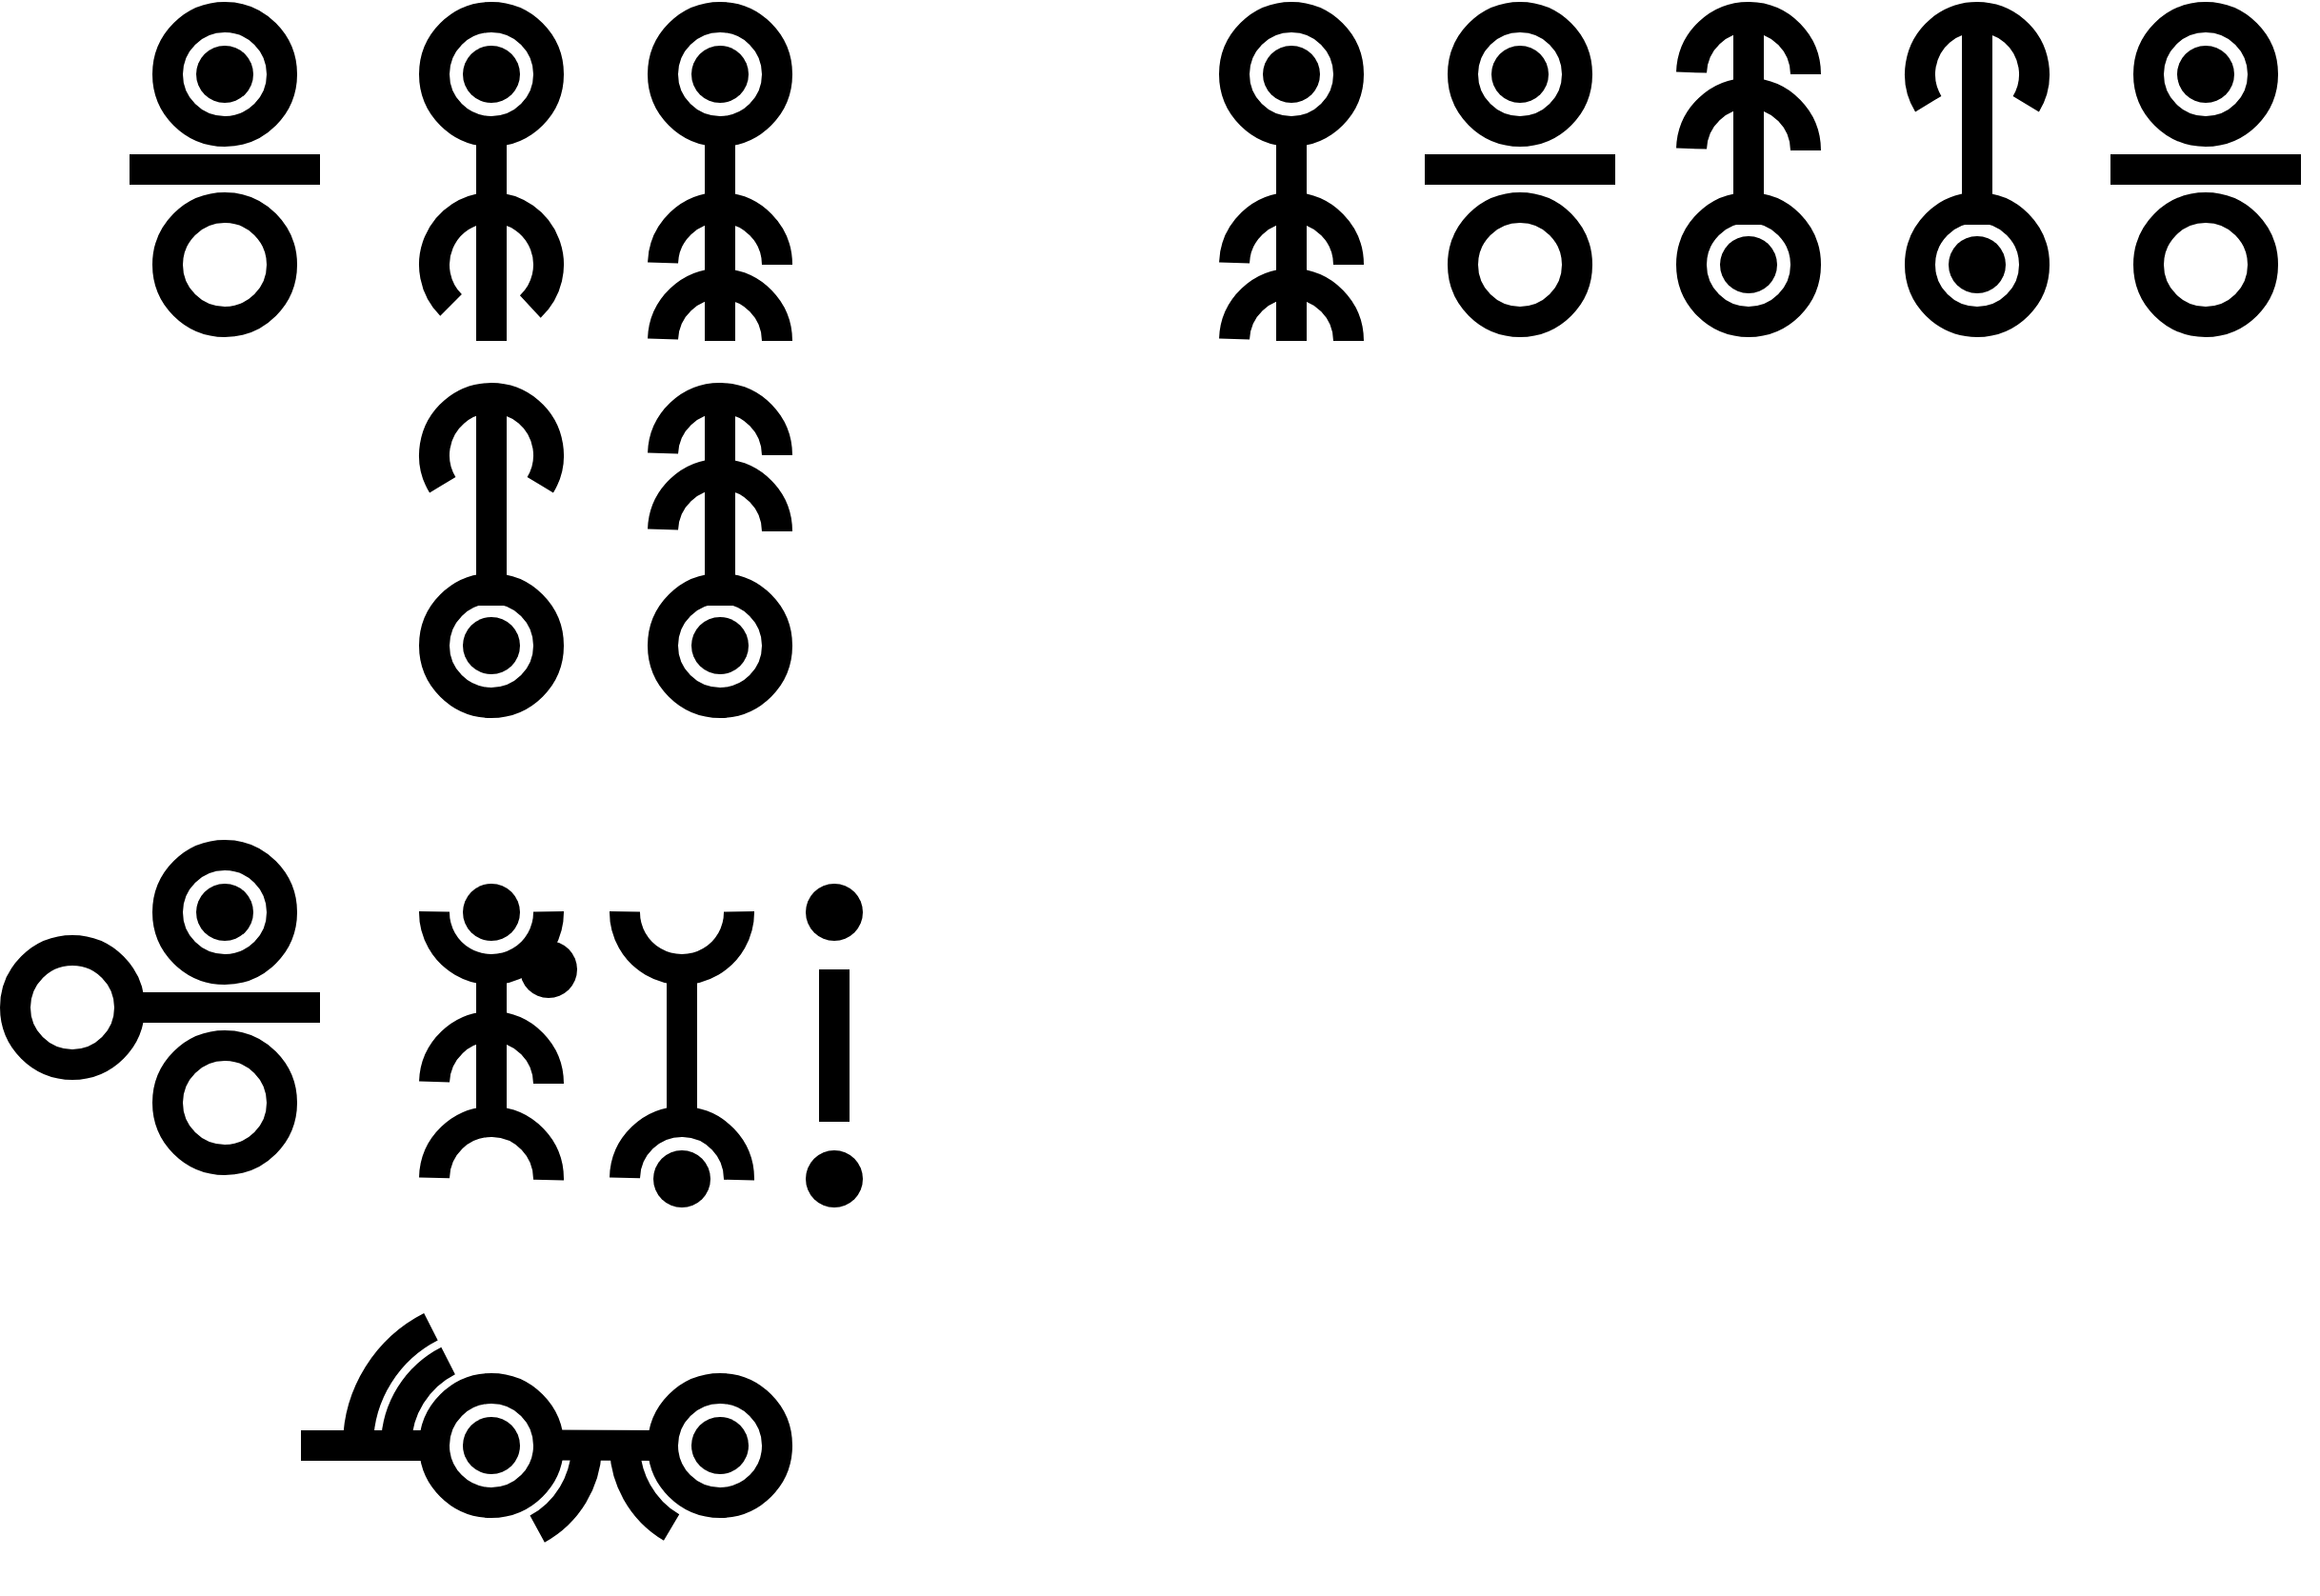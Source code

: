 <mxfile version="20.3.0" type="device"><diagram id="Q8AZ2sGIUglEmSKYdpak" name="Page-1"><mxGraphModel dx="890" dy="561" grid="1" gridSize="10" guides="1" tooltips="1" connect="1" arrows="1" fold="1" page="1" pageScale="1" pageWidth="1100" pageHeight="850" math="0" shadow="0"><root><mxCell id="0"/><mxCell id="1" parent="0"/><mxCell id="puftRLiTjnYUKR2iou3b-1" value="" style="ellipse;whiteSpace=wrap;html=1;aspect=fixed;fillColor=none;strokeWidth=16;connectable=0;" parent="1" vertex="1"><mxGeometry x="130" y="290" width="60" height="60" as="geometry"/></mxCell><mxCell id="puftRLiTjnYUKR2iou3b-2" value="" style="endArrow=none;html=1;rounded=0;strokeWidth=16;" parent="1" edge="1"><mxGeometry width="50" height="50" relative="1" as="geometry"><mxPoint x="210" y="370" as="sourcePoint"/><mxPoint x="110" y="370" as="targetPoint"/></mxGeometry></mxCell><mxCell id="puftRLiTjnYUKR2iou3b-3" value="" style="ellipse;whiteSpace=wrap;html=1;aspect=fixed;strokeWidth=16;fillColor=#000000;strokeColor=none;connectable=0;" parent="1" vertex="1"><mxGeometry x="145" y="305" width="30" height="30" as="geometry"/></mxCell><mxCell id="puftRLiTjnYUKR2iou3b-4" value="" style="ellipse;whiteSpace=wrap;html=1;aspect=fixed;fillColor=none;strokeWidth=16;connectable=0;" parent="1" vertex="1"><mxGeometry x="130" y="390" width="60" height="60" as="geometry"/></mxCell><mxCell id="puftRLiTjnYUKR2iou3b-9" value="" style="ellipse;whiteSpace=wrap;html=1;aspect=fixed;fillColor=none;strokeWidth=16;connectable=0;" parent="1" vertex="1"><mxGeometry x="270" y="290" width="60" height="60" as="geometry"/></mxCell><mxCell id="puftRLiTjnYUKR2iou3b-10" value="" style="endArrow=none;html=1;rounded=0;strokeWidth=16;" parent="1" edge="1"><mxGeometry width="50" height="50" relative="1" as="geometry"><mxPoint x="300" y="350" as="sourcePoint"/><mxPoint x="300" y="460" as="targetPoint"/></mxGeometry></mxCell><mxCell id="puftRLiTjnYUKR2iou3b-11" value="" style="ellipse;whiteSpace=wrap;html=1;aspect=fixed;strokeWidth=16;fillColor=#000000;strokeColor=none;connectable=0;" parent="1" vertex="1"><mxGeometry x="285" y="305" width="30" height="30" as="geometry"/></mxCell><mxCell id="puftRLiTjnYUKR2iou3b-13" value="" style="verticalLabelPosition=bottom;verticalAlign=top;html=1;shape=mxgraph.basic.arc;startAngle=0.625;endAngle=0.381;strokeWidth=16;fillColor=#000000;" parent="1" vertex="1"><mxGeometry x="270" y="390" width="60" height="60" as="geometry"/></mxCell><mxCell id="puftRLiTjnYUKR2iou3b-14" value="" style="ellipse;whiteSpace=wrap;html=1;aspect=fixed;fillColor=none;strokeWidth=16;connectable=0;" parent="1" vertex="1"><mxGeometry x="270" y="590" width="60" height="60" as="geometry"/></mxCell><mxCell id="puftRLiTjnYUKR2iou3b-15" value="" style="endArrow=none;html=1;rounded=0;strokeWidth=16;" parent="1" edge="1"><mxGeometry width="50" height="50" relative="1" as="geometry"><mxPoint x="300" y="489" as="sourcePoint"/><mxPoint x="300" y="599.0" as="targetPoint"/></mxGeometry></mxCell><mxCell id="puftRLiTjnYUKR2iou3b-16" value="" style="ellipse;whiteSpace=wrap;html=1;aspect=fixed;strokeWidth=16;fillColor=#000000;strokeColor=none;connectable=0;" parent="1" vertex="1"><mxGeometry x="285" y="605" width="30" height="30" as="geometry"/></mxCell><mxCell id="puftRLiTjnYUKR2iou3b-17" value="" style="verticalLabelPosition=bottom;verticalAlign=top;html=1;shape=mxgraph.basic.arc;startAngle=0.663;endAngle=0.337;strokeWidth=16;fillColor=#000000;" parent="1" vertex="1"><mxGeometry x="270" y="490" width="60" height="60" as="geometry"/></mxCell><mxCell id="puftRLiTjnYUKR2iou3b-18" value="" style="ellipse;whiteSpace=wrap;html=1;aspect=fixed;fillColor=none;strokeWidth=16;connectable=0;" parent="1" vertex="1"><mxGeometry x="390" y="290" width="60" height="60" as="geometry"/></mxCell><mxCell id="puftRLiTjnYUKR2iou3b-19" value="" style="endArrow=none;html=1;rounded=0;strokeWidth=16;" parent="1" edge="1"><mxGeometry width="50" height="50" relative="1" as="geometry"><mxPoint x="420" y="350" as="sourcePoint"/><mxPoint x="420" y="460" as="targetPoint"/></mxGeometry></mxCell><mxCell id="puftRLiTjnYUKR2iou3b-20" value="" style="ellipse;whiteSpace=wrap;html=1;aspect=fixed;strokeWidth=16;fillColor=#000000;strokeColor=none;connectable=0;" parent="1" vertex="1"><mxGeometry x="405" y="305" width="30" height="30" as="geometry"/></mxCell><mxCell id="puftRLiTjnYUKR2iou3b-21" value="" style="verticalLabelPosition=bottom;verticalAlign=top;html=1;shape=mxgraph.basic.arc;startAngle=0.755;endAngle=0.25;strokeWidth=16;fillColor=#000000;" parent="1" vertex="1"><mxGeometry x="390" y="390" width="60" height="60" as="geometry"/></mxCell><mxCell id="puftRLiTjnYUKR2iou3b-22" value="" style="verticalLabelPosition=bottom;verticalAlign=top;html=1;shape=mxgraph.basic.arc;startAngle=0.755;endAngle=0.25;strokeWidth=16;fillColor=#000000;" parent="1" vertex="1"><mxGeometry x="390" y="430" width="60" height="60" as="geometry"/></mxCell><mxCell id="puftRLiTjnYUKR2iou3b-31" value="" style="ellipse;whiteSpace=wrap;html=1;aspect=fixed;fillColor=none;strokeWidth=16;connectable=0;" parent="1" vertex="1"><mxGeometry x="390" y="590" width="60" height="60" as="geometry"/></mxCell><mxCell id="puftRLiTjnYUKR2iou3b-32" value="" style="endArrow=none;html=1;rounded=0;strokeWidth=16;" parent="1" edge="1"><mxGeometry width="50" height="50" relative="1" as="geometry"><mxPoint x="420" y="489" as="sourcePoint"/><mxPoint x="420" y="599.0" as="targetPoint"/></mxGeometry></mxCell><mxCell id="puftRLiTjnYUKR2iou3b-33" value="" style="ellipse;whiteSpace=wrap;html=1;aspect=fixed;strokeWidth=16;fillColor=#000000;strokeColor=none;connectable=0;" parent="1" vertex="1"><mxGeometry x="405" y="605" width="30" height="30" as="geometry"/></mxCell><mxCell id="puftRLiTjnYUKR2iou3b-35" value="" style="verticalLabelPosition=bottom;verticalAlign=top;html=1;shape=mxgraph.basic.arc;startAngle=0.755;endAngle=0.25;strokeWidth=16;fillColor=#000000;" parent="1" vertex="1"><mxGeometry x="390" y="490" width="60" height="60" as="geometry"/></mxCell><mxCell id="puftRLiTjnYUKR2iou3b-36" value="" style="verticalLabelPosition=bottom;verticalAlign=top;html=1;shape=mxgraph.basic.arc;startAngle=0.755;endAngle=0.25;strokeWidth=16;fillColor=#000000;" parent="1" vertex="1"><mxGeometry x="390" y="530" width="60" height="60" as="geometry"/></mxCell><mxCell id="oh88vhuzX6xgpIXKpUGP-1" value="" style="ellipse;whiteSpace=wrap;html=1;aspect=fixed;fillColor=none;strokeWidth=16;connectable=0;" vertex="1" parent="1"><mxGeometry x="690" y="290" width="60" height="60" as="geometry"/></mxCell><mxCell id="oh88vhuzX6xgpIXKpUGP-2" value="" style="endArrow=none;html=1;rounded=0;strokeWidth=16;" edge="1" parent="1"><mxGeometry width="50" height="50" relative="1" as="geometry"><mxPoint x="720" y="350" as="sourcePoint"/><mxPoint x="720" y="460" as="targetPoint"/></mxGeometry></mxCell><mxCell id="oh88vhuzX6xgpIXKpUGP-3" value="" style="ellipse;whiteSpace=wrap;html=1;aspect=fixed;strokeWidth=16;fillColor=#000000;strokeColor=none;connectable=0;" vertex="1" parent="1"><mxGeometry x="705" y="305" width="30" height="30" as="geometry"/></mxCell><mxCell id="oh88vhuzX6xgpIXKpUGP-4" value="" style="verticalLabelPosition=bottom;verticalAlign=top;html=1;shape=mxgraph.basic.arc;startAngle=0.755;endAngle=0.25;strokeWidth=16;fillColor=#000000;" vertex="1" parent="1"><mxGeometry x="690" y="390" width="60" height="60" as="geometry"/></mxCell><mxCell id="oh88vhuzX6xgpIXKpUGP-5" value="" style="verticalLabelPosition=bottom;verticalAlign=top;html=1;shape=mxgraph.basic.arc;startAngle=0.755;endAngle=0.25;strokeWidth=16;fillColor=#000000;" vertex="1" parent="1"><mxGeometry x="690" y="430" width="60" height="60" as="geometry"/></mxCell><mxCell id="oh88vhuzX6xgpIXKpUGP-6" value="" style="ellipse;whiteSpace=wrap;html=1;aspect=fixed;fillColor=none;strokeWidth=16;connectable=0;" vertex="1" parent="1"><mxGeometry x="810" y="290" width="60" height="60" as="geometry"/></mxCell><mxCell id="oh88vhuzX6xgpIXKpUGP-7" value="" style="endArrow=none;html=1;rounded=0;strokeWidth=16;" edge="1" parent="1"><mxGeometry width="50" height="50" relative="1" as="geometry"><mxPoint x="890" y="370" as="sourcePoint"/><mxPoint x="790" y="370" as="targetPoint"/></mxGeometry></mxCell><mxCell id="oh88vhuzX6xgpIXKpUGP-8" value="" style="ellipse;whiteSpace=wrap;html=1;aspect=fixed;strokeWidth=16;fillColor=#000000;strokeColor=none;connectable=0;" vertex="1" parent="1"><mxGeometry x="825" y="305" width="30" height="30" as="geometry"/></mxCell><mxCell id="oh88vhuzX6xgpIXKpUGP-9" value="" style="ellipse;whiteSpace=wrap;html=1;aspect=fixed;fillColor=none;strokeWidth=16;connectable=0;" vertex="1" parent="1"><mxGeometry x="810" y="390" width="60" height="60" as="geometry"/></mxCell><mxCell id="oh88vhuzX6xgpIXKpUGP-10" value="" style="ellipse;whiteSpace=wrap;html=1;aspect=fixed;fillColor=none;strokeWidth=16;connectable=0;" vertex="1" parent="1"><mxGeometry x="930" y="390" width="60" height="60" as="geometry"/></mxCell><mxCell id="oh88vhuzX6xgpIXKpUGP-11" value="" style="endArrow=none;html=1;rounded=0;strokeWidth=16;" edge="1" parent="1"><mxGeometry width="50" height="50" relative="1" as="geometry"><mxPoint x="960" y="289" as="sourcePoint"/><mxPoint x="960" y="399.0" as="targetPoint"/></mxGeometry></mxCell><mxCell id="oh88vhuzX6xgpIXKpUGP-12" value="" style="ellipse;whiteSpace=wrap;html=1;aspect=fixed;strokeWidth=16;fillColor=#000000;strokeColor=none;connectable=0;" vertex="1" parent="1"><mxGeometry x="945" y="405" width="30" height="30" as="geometry"/></mxCell><mxCell id="oh88vhuzX6xgpIXKpUGP-13" value="" style="verticalLabelPosition=bottom;verticalAlign=top;html=1;shape=mxgraph.basic.arc;startAngle=0.755;endAngle=0.25;strokeWidth=16;fillColor=#000000;" vertex="1" parent="1"><mxGeometry x="930" y="290" width="60" height="60" as="geometry"/></mxCell><mxCell id="oh88vhuzX6xgpIXKpUGP-14" value="" style="verticalLabelPosition=bottom;verticalAlign=top;html=1;shape=mxgraph.basic.arc;startAngle=0.755;endAngle=0.25;strokeWidth=16;fillColor=#000000;" vertex="1" parent="1"><mxGeometry x="930" y="330" width="60" height="60" as="geometry"/></mxCell><mxCell id="oh88vhuzX6xgpIXKpUGP-15" value="" style="ellipse;whiteSpace=wrap;html=1;aspect=fixed;fillColor=none;strokeWidth=16;connectable=0;" vertex="1" parent="1"><mxGeometry x="1050" y="390" width="60" height="60" as="geometry"/></mxCell><mxCell id="oh88vhuzX6xgpIXKpUGP-16" value="" style="endArrow=none;html=1;rounded=0;strokeWidth=16;" edge="1" parent="1"><mxGeometry width="50" height="50" relative="1" as="geometry"><mxPoint x="1080" y="289" as="sourcePoint"/><mxPoint x="1080" y="399.0" as="targetPoint"/></mxGeometry></mxCell><mxCell id="oh88vhuzX6xgpIXKpUGP-17" value="" style="ellipse;whiteSpace=wrap;html=1;aspect=fixed;strokeWidth=16;fillColor=#000000;strokeColor=none;connectable=0;" vertex="1" parent="1"><mxGeometry x="1065" y="405" width="30" height="30" as="geometry"/></mxCell><mxCell id="oh88vhuzX6xgpIXKpUGP-18" value="" style="verticalLabelPosition=bottom;verticalAlign=top;html=1;shape=mxgraph.basic.arc;startAngle=0.663;endAngle=0.337;strokeWidth=16;fillColor=#000000;" vertex="1" parent="1"><mxGeometry x="1050" y="290" width="60" height="60" as="geometry"/></mxCell><mxCell id="oh88vhuzX6xgpIXKpUGP-19" value="" style="ellipse;whiteSpace=wrap;html=1;aspect=fixed;fillColor=none;strokeWidth=16;connectable=0;" vertex="1" parent="1"><mxGeometry x="1170" y="290" width="60" height="60" as="geometry"/></mxCell><mxCell id="oh88vhuzX6xgpIXKpUGP-20" value="" style="endArrow=none;html=1;rounded=0;strokeWidth=16;" edge="1" parent="1"><mxGeometry width="50" height="50" relative="1" as="geometry"><mxPoint x="1250" y="370" as="sourcePoint"/><mxPoint x="1150" y="370" as="targetPoint"/></mxGeometry></mxCell><mxCell id="oh88vhuzX6xgpIXKpUGP-21" value="" style="ellipse;whiteSpace=wrap;html=1;aspect=fixed;strokeWidth=16;fillColor=#000000;strokeColor=none;connectable=0;" vertex="1" parent="1"><mxGeometry x="1185" y="305" width="30" height="30" as="geometry"/></mxCell><mxCell id="oh88vhuzX6xgpIXKpUGP-22" value="" style="ellipse;whiteSpace=wrap;html=1;aspect=fixed;fillColor=none;strokeWidth=16;connectable=0;" vertex="1" parent="1"><mxGeometry x="1170" y="390" width="60" height="60" as="geometry"/></mxCell><mxCell id="oh88vhuzX6xgpIXKpUGP-120" value="" style="ellipse;whiteSpace=wrap;html=1;aspect=fixed;fillColor=none;strokeWidth=16;connectable=0;" vertex="1" parent="1"><mxGeometry x="130" y="730" width="60" height="60" as="geometry"/></mxCell><mxCell id="oh88vhuzX6xgpIXKpUGP-121" value="" style="endArrow=none;html=1;rounded=0;strokeWidth=16;" edge="1" parent="1"><mxGeometry width="50" height="50" relative="1" as="geometry"><mxPoint x="210" y="810" as="sourcePoint"/><mxPoint x="110" y="810" as="targetPoint"/></mxGeometry></mxCell><mxCell id="oh88vhuzX6xgpIXKpUGP-122" value="" style="ellipse;whiteSpace=wrap;html=1;aspect=fixed;strokeWidth=16;fillColor=#000000;strokeColor=none;connectable=0;" vertex="1" parent="1"><mxGeometry x="145" y="745" width="30" height="30" as="geometry"/></mxCell><mxCell id="oh88vhuzX6xgpIXKpUGP-123" value="" style="ellipse;whiteSpace=wrap;html=1;aspect=fixed;fillColor=none;strokeWidth=16;connectable=0;" vertex="1" parent="1"><mxGeometry x="130" y="830" width="60" height="60" as="geometry"/></mxCell><mxCell id="oh88vhuzX6xgpIXKpUGP-125" value="" style="endArrow=none;html=1;rounded=0;strokeWidth=16;" edge="1" parent="1"><mxGeometry width="50" height="50" relative="1" as="geometry"><mxPoint x="300" y="790" as="sourcePoint"/><mxPoint x="300" y="870" as="targetPoint"/></mxGeometry></mxCell><mxCell id="oh88vhuzX6xgpIXKpUGP-126" value="" style="ellipse;whiteSpace=wrap;html=1;aspect=fixed;strokeWidth=16;fillColor=#000000;strokeColor=none;connectable=0;" vertex="1" parent="1"><mxGeometry x="285" y="745" width="30" height="30" as="geometry"/></mxCell><mxCell id="oh88vhuzX6xgpIXKpUGP-127" value="" style="verticalLabelPosition=bottom;verticalAlign=top;html=1;shape=mxgraph.basic.arc;startAngle=0.753;endAngle=0.253;strokeWidth=16;fillColor=#000000;connectable=0;" vertex="1" parent="1"><mxGeometry x="270" y="870" width="60" height="60" as="geometry"/></mxCell><mxCell id="oh88vhuzX6xgpIXKpUGP-136" value="" style="verticalLabelPosition=bottom;verticalAlign=top;html=1;shape=mxgraph.basic.arc;startAngle=0.755;endAngle=0.25;strokeWidth=16;fillColor=#000000;" vertex="1" parent="1"><mxGeometry x="270" y="820" width="60" height="60" as="geometry"/></mxCell><mxCell id="oh88vhuzX6xgpIXKpUGP-145" value="" style="ellipse;whiteSpace=wrap;html=1;aspect=fixed;fillColor=none;strokeWidth=16;connectable=0;" vertex="1" parent="1"><mxGeometry x="50" y="780" width="60" height="60" as="geometry"/></mxCell><mxCell id="oh88vhuzX6xgpIXKpUGP-146" value="" style="verticalLabelPosition=bottom;verticalAlign=top;html=1;shape=mxgraph.basic.arc;startAngle=0.248;endAngle=0.752;strokeWidth=16;fillColor=#000000;" vertex="1" parent="1"><mxGeometry x="270" y="730" width="60" height="60" as="geometry"/></mxCell><mxCell id="oh88vhuzX6xgpIXKpUGP-147" value="" style="endArrow=none;html=1;rounded=0;strokeWidth=16;" edge="1" parent="1"><mxGeometry width="50" height="50" relative="1" as="geometry"><mxPoint x="400" y="790" as="sourcePoint"/><mxPoint x="400" y="870" as="targetPoint"/></mxGeometry></mxCell><mxCell id="oh88vhuzX6xgpIXKpUGP-148" value="" style="ellipse;whiteSpace=wrap;html=1;aspect=fixed;strokeWidth=16;fillColor=#000000;strokeColor=none;connectable=0;" vertex="1" parent="1"><mxGeometry x="385" y="885" width="30" height="30" as="geometry"/></mxCell><mxCell id="oh88vhuzX6xgpIXKpUGP-150" value="" style="verticalLabelPosition=bottom;verticalAlign=top;html=1;shape=mxgraph.basic.arc;startAngle=0.248;endAngle=0.752;strokeWidth=16;fillColor=#000000;" vertex="1" parent="1"><mxGeometry x="370" y="730" width="60" height="60" as="geometry"/></mxCell><mxCell id="oh88vhuzX6xgpIXKpUGP-151" value="" style="verticalLabelPosition=bottom;verticalAlign=top;html=1;shape=mxgraph.basic.arc;startAngle=0.753;endAngle=0.253;strokeWidth=16;fillColor=#000000;connectable=0;" vertex="1" parent="1"><mxGeometry x="370" y="870" width="60" height="60" as="geometry"/></mxCell><mxCell id="oh88vhuzX6xgpIXKpUGP-152" value="" style="endArrow=none;html=1;rounded=0;strokeWidth=16;" edge="1" parent="1"><mxGeometry width="50" height="50" relative="1" as="geometry"><mxPoint x="480" y="790" as="sourcePoint"/><mxPoint x="480" y="870" as="targetPoint"/></mxGeometry></mxCell><mxCell id="oh88vhuzX6xgpIXKpUGP-153" value="" style="ellipse;whiteSpace=wrap;html=1;aspect=fixed;strokeWidth=16;fillColor=#000000;strokeColor=none;connectable=0;" vertex="1" parent="1"><mxGeometry x="465" y="745" width="30" height="30" as="geometry"/></mxCell><mxCell id="oh88vhuzX6xgpIXKpUGP-154" value="" style="ellipse;whiteSpace=wrap;html=1;aspect=fixed;strokeWidth=16;fillColor=#000000;strokeColor=none;connectable=0;" vertex="1" parent="1"><mxGeometry x="465" y="885" width="30" height="30" as="geometry"/></mxCell><mxCell id="oh88vhuzX6xgpIXKpUGP-155" value="" style="endArrow=none;html=1;rounded=0;strokeWidth=16;" edge="1" parent="1"><mxGeometry width="50" height="50" relative="1" as="geometry"><mxPoint x="270" y="1040" as="sourcePoint"/><mxPoint x="200" y="1040" as="targetPoint"/></mxGeometry></mxCell><mxCell id="oh88vhuzX6xgpIXKpUGP-159" value="" style="ellipse;whiteSpace=wrap;html=1;aspect=fixed;fillColor=none;strokeWidth=16;connectable=0;" vertex="1" parent="1"><mxGeometry x="270" y="1010" width="60" height="60" as="geometry"/></mxCell><mxCell id="oh88vhuzX6xgpIXKpUGP-160" value="" style="verticalLabelPosition=bottom;verticalAlign=top;html=1;shape=mxgraph.basic.arc;startAngle=0.753;endAngle=0.925;strokeWidth=16;fillColor=#000000;connectable=0;" vertex="1" parent="1"><mxGeometry x="250" y="990" width="100" height="100" as="geometry"/></mxCell><mxCell id="oh88vhuzX6xgpIXKpUGP-162" value="" style="ellipse;whiteSpace=wrap;html=1;aspect=fixed;strokeWidth=16;fillColor=#000000;strokeColor=none;connectable=0;" vertex="1" parent="1"><mxGeometry x="315" y="775" width="30" height="30" as="geometry"/></mxCell><mxCell id="oh88vhuzX6xgpIXKpUGP-164" value="" style="verticalLabelPosition=bottom;verticalAlign=top;html=1;shape=mxgraph.basic.arc;startAngle=0.753;endAngle=0.925;strokeWidth=16;fillColor=#000000;connectable=0;" vertex="1" parent="1"><mxGeometry x="230" y="970" width="140" height="140" as="geometry"/></mxCell><mxCell id="oh88vhuzX6xgpIXKpUGP-165" value="" style="endArrow=none;html=1;rounded=0;strokeWidth=16;" edge="1" parent="1"><mxGeometry width="50" height="50" relative="1" as="geometry"><mxPoint x="390" y="1040" as="sourcePoint"/><mxPoint x="330" y="1039.8" as="targetPoint"/></mxGeometry></mxCell><mxCell id="oh88vhuzX6xgpIXKpUGP-166" value="" style="verticalLabelPosition=bottom;verticalAlign=top;html=1;shape=mxgraph.basic.arc;startAngle=0.253;endAngle=0.42;strokeWidth=16;fillColor=#000000;connectable=0;" vertex="1" parent="1"><mxGeometry x="250" y="990" width="100" height="100" as="geometry"/></mxCell><mxCell id="oh88vhuzX6xgpIXKpUGP-167" value="" style="ellipse;whiteSpace=wrap;html=1;aspect=fixed;fillColor=none;strokeWidth=16;connectable=0;" vertex="1" parent="1"><mxGeometry x="390" y="1010" width="60" height="60" as="geometry"/></mxCell><mxCell id="oh88vhuzX6xgpIXKpUGP-168" value="" style="verticalLabelPosition=bottom;verticalAlign=top;html=1;shape=mxgraph.basic.arc;startAngle=0.585;endAngle=0.753;strokeWidth=16;fillColor=#000000;connectable=0;" vertex="1" parent="1"><mxGeometry x="370" y="990" width="100" height="100" as="geometry"/></mxCell><mxCell id="oh88vhuzX6xgpIXKpUGP-169" value="" style="ellipse;whiteSpace=wrap;html=1;aspect=fixed;strokeWidth=16;fillColor=#000000;strokeColor=none;connectable=0;" vertex="1" parent="1"><mxGeometry x="285" y="1025" width="30" height="30" as="geometry"/></mxCell><mxCell id="oh88vhuzX6xgpIXKpUGP-170" value="" style="ellipse;whiteSpace=wrap;html=1;aspect=fixed;strokeWidth=16;fillColor=#000000;strokeColor=none;connectable=0;" vertex="1" parent="1"><mxGeometry x="405" y="1025" width="30" height="30" as="geometry"/></mxCell></root></mxGraphModel></diagram></mxfile>